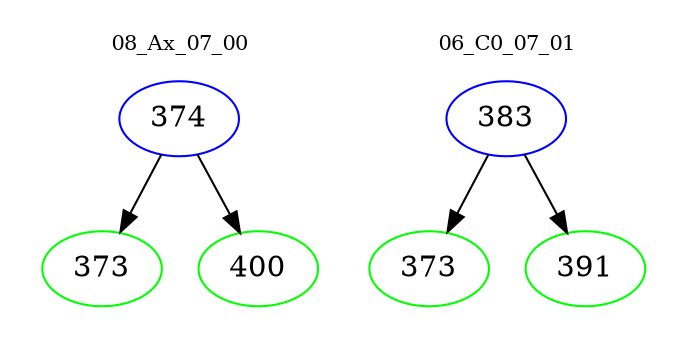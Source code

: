 digraph{
subgraph cluster_0 {
color = white
label = "08_Ax_07_00";
fontsize=10;
T0_374 [label="374", color="blue"]
T0_374 -> T0_373 [color="black"]
T0_373 [label="373", color="green"]
T0_374 -> T0_400 [color="black"]
T0_400 [label="400", color="green"]
}
subgraph cluster_1 {
color = white
label = "06_C0_07_01";
fontsize=10;
T1_383 [label="383", color="blue"]
T1_383 -> T1_373 [color="black"]
T1_373 [label="373", color="green"]
T1_383 -> T1_391 [color="black"]
T1_391 [label="391", color="green"]
}
}

